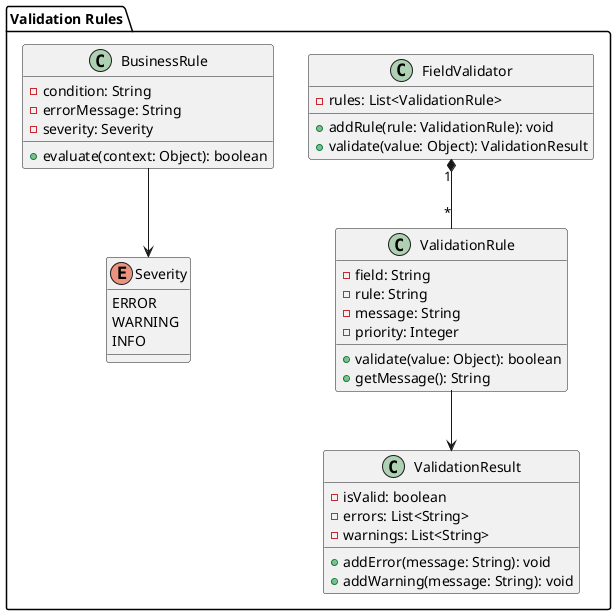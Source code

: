 @startuml
package "Validation Rules" {
  class ValidationRule {
    -field: String
    -rule: String
    -message: String
    -priority: Integer
    +validate(value: Object): boolean
    +getMessage(): String
  }

  class FieldValidator {
    -rules: List<ValidationRule>
    +addRule(rule: ValidationRule): void
    +validate(value: Object): ValidationResult
  }

  class ValidationResult {
    -isValid: boolean
    -errors: List<String>
    -warnings: List<String>
    +addError(message: String): void
    +addWarning(message: String): void
  }

  class BusinessRule {
    -condition: String
    -errorMessage: String
    -severity: Severity
    +evaluate(context: Object): boolean
  }

  enum Severity {
    ERROR
    WARNING
    INFO
  }

  ValidationRule --> ValidationResult
  FieldValidator "1" *-- "*" ValidationRule
  BusinessRule --> Severity
}
@enduml 